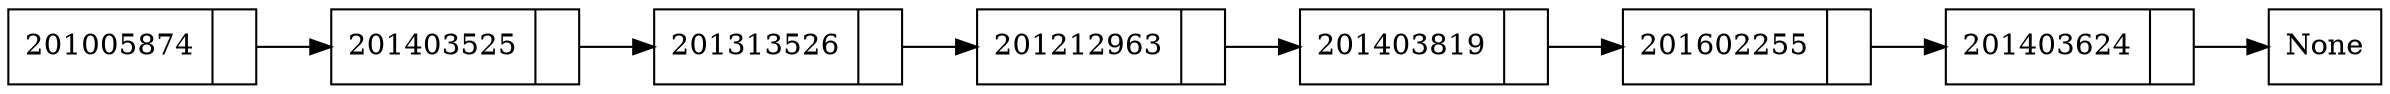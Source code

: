 digraph structs {
	node [shape=record]
	rankdir=LR
	<Modelos.LinkedList.node object at 0x03599C10> [label="{201005874|}"]
	<Modelos.LinkedList.node object at 0x035DDA70> [label="{201403525|}"]
	<Modelos.LinkedList.node object at 0x035DDD30> [label="{201313526|}"]
	<Modelos.LinkedList.node object at 0x035DDD50> [label="{201212963|}"]
	<Modelos.LinkedList.node object at 0x035DDDB0> [label="{201403819|}"]
	<Modelos.LinkedList.node object at 0x035DDDD0> [label="{201602255|}"]
	<Modelos.LinkedList.node object at 0x035DDDF0> [label="{201403624|}"]
	<Modelos.LinkedList.node object at 0x03599C10> -> <Modelos.LinkedList.node object at 0x035DDA70>
	<Modelos.LinkedList.node object at 0x035DDA70> -> <Modelos.LinkedList.node object at 0x035DDD30>
	<Modelos.LinkedList.node object at 0x035DDD30> -> <Modelos.LinkedList.node object at 0x035DDD50>
	<Modelos.LinkedList.node object at 0x035DDD50> -> <Modelos.LinkedList.node object at 0x035DDDB0>
	<Modelos.LinkedList.node object at 0x035DDDB0> -> <Modelos.LinkedList.node object at 0x035DDDD0>
	<Modelos.LinkedList.node object at 0x035DDDD0> -> <Modelos.LinkedList.node object at 0x035DDDF0>
	<Modelos.LinkedList.node object at 0x035DDDF0> -> None
}
